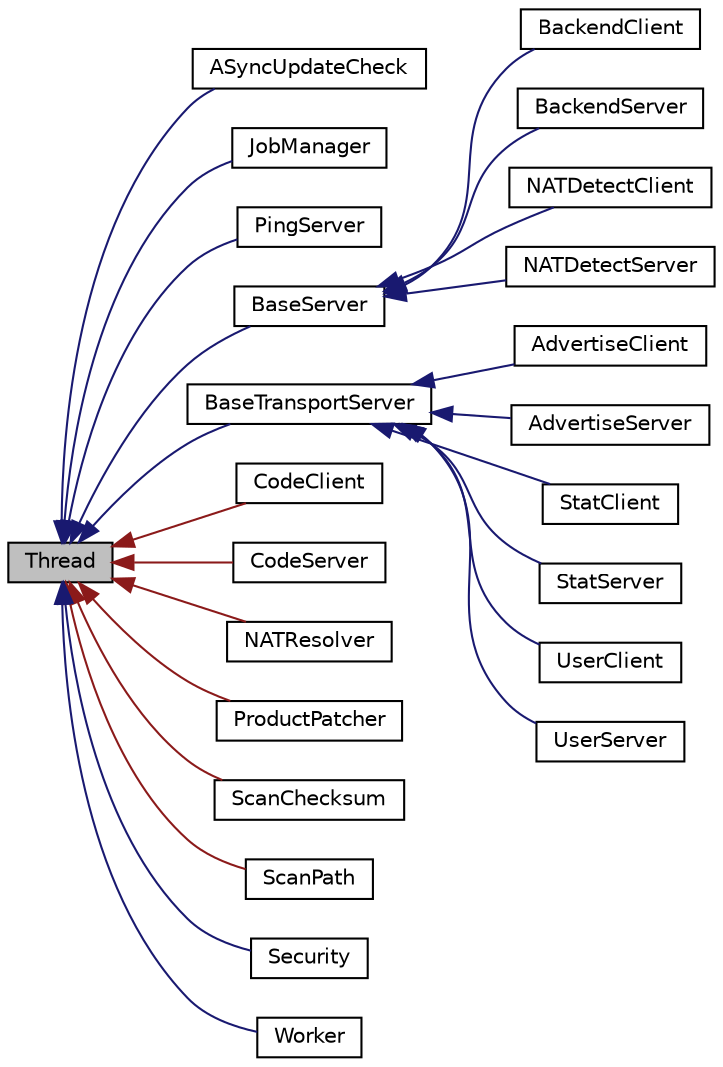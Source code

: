 digraph "Thread"
{
  edge [fontname="Helvetica",fontsize="10",labelfontname="Helvetica",labelfontsize="10"];
  node [fontname="Helvetica",fontsize="10",shape=record];
  rankdir="LR";
  Node1 [label="Thread",height=0.2,width=0.4,color="black", fillcolor="grey75", style="filled" fontcolor="black"];
  Node1 -> Node2 [dir="back",color="midnightblue",fontsize="10",style="solid",fontname="Helvetica"];
  Node2 [label="ASyncUpdateCheck",height=0.2,width=0.4,color="black", fillcolor="white", style="filled",URL="$classASyncUpdateCheck.html"];
  Node1 -> Node3 [dir="back",color="midnightblue",fontsize="10",style="solid",fontname="Helvetica"];
  Node3 [label="JobManager",height=0.2,width=0.4,color="black", fillcolor="white", style="filled",URL="$classRNReplicaNet_1_1JobManager.html"];
  Node1 -> Node4 [dir="back",color="midnightblue",fontsize="10",style="solid",fontname="Helvetica"];
  Node4 [label="PingServer",height=0.2,width=0.4,color="black", fillcolor="white", style="filled",URL="$classRNReplicaNet_1_1RNLobby_1_1AdvertiseClient_1_1PingServer.html"];
  Node1 -> Node5 [dir="back",color="midnightblue",fontsize="10",style="solid",fontname="Helvetica"];
  Node5 [label="BaseServer",height=0.2,width=0.4,color="black", fillcolor="white", style="filled",URL="$classRNReplicaNet_1_1RNLobby_1_1BaseServer.html",tooltip="A server base class that handles encrypted messages to and from a socket. "];
  Node5 -> Node6 [dir="back",color="midnightblue",fontsize="10",style="solid",fontname="Helvetica"];
  Node6 [label="BackendClient",height=0.2,width=0.4,color="black", fillcolor="white", style="filled",URL="$classRNReplicaNet_1_1RNLobby_1_1BackendClient.html"];
  Node5 -> Node7 [dir="back",color="midnightblue",fontsize="10",style="solid",fontname="Helvetica"];
  Node7 [label="BackendServer",height=0.2,width=0.4,color="black", fillcolor="white", style="filled",URL="$classRNReplicaNet_1_1RNLobby_1_1BackendServer.html"];
  Node5 -> Node8 [dir="back",color="midnightblue",fontsize="10",style="solid",fontname="Helvetica"];
  Node8 [label="NATDetectClient",height=0.2,width=0.4,color="black", fillcolor="white", style="filled",URL="$classRNReplicaNet_1_1RNLobby_1_1NATDetectClient.html"];
  Node5 -> Node9 [dir="back",color="midnightblue",fontsize="10",style="solid",fontname="Helvetica"];
  Node9 [label="NATDetectServer",height=0.2,width=0.4,color="black", fillcolor="white", style="filled",URL="$classRNReplicaNet_1_1RNLobby_1_1NATDetectServer.html"];
  Node1 -> Node10 [dir="back",color="midnightblue",fontsize="10",style="solid",fontname="Helvetica"];
  Node10 [label="BaseTransportServer",height=0.2,width=0.4,color="black", fillcolor="white", style="filled",URL="$classRNReplicaNet_1_1RNLobby_1_1BaseTransportServer.html",tooltip="A server base class that handles encrypted messages to and from a transport. "];
  Node10 -> Node11 [dir="back",color="midnightblue",fontsize="10",style="solid",fontname="Helvetica"];
  Node11 [label="AdvertiseClient",height=0.2,width=0.4,color="black", fillcolor="white", style="filled",URL="$classRNReplicaNet_1_1RNLobby_1_1AdvertiseClient.html",tooltip="Maintains a connection to the AdvertiseServer. "];
  Node10 -> Node12 [dir="back",color="midnightblue",fontsize="10",style="solid",fontname="Helvetica"];
  Node12 [label="AdvertiseServer",height=0.2,width=0.4,color="black", fillcolor="white", style="filled",URL="$classRNReplicaNet_1_1RNLobby_1_1AdvertiseServer.html"];
  Node10 -> Node13 [dir="back",color="midnightblue",fontsize="10",style="solid",fontname="Helvetica"];
  Node13 [label="StatClient",height=0.2,width=0.4,color="black", fillcolor="white", style="filled",URL="$classRNReplicaNet_1_1RNLobby_1_1StatClient.html",tooltip="Maintains a connection to the StatServer. "];
  Node10 -> Node14 [dir="back",color="midnightblue",fontsize="10",style="solid",fontname="Helvetica"];
  Node14 [label="StatServer",height=0.2,width=0.4,color="black", fillcolor="white", style="filled",URL="$classRNReplicaNet_1_1RNLobby_1_1StatServer.html"];
  Node10 -> Node15 [dir="back",color="midnightblue",fontsize="10",style="solid",fontname="Helvetica"];
  Node15 [label="UserClient",height=0.2,width=0.4,color="black", fillcolor="white", style="filled",URL="$classRNReplicaNet_1_1RNLobby_1_1UserClient.html"];
  Node10 -> Node16 [dir="back",color="midnightblue",fontsize="10",style="solid",fontname="Helvetica"];
  Node16 [label="UserServer",height=0.2,width=0.4,color="black", fillcolor="white", style="filled",URL="$classRNReplicaNet_1_1RNLobby_1_1UserServer.html"];
  Node1 -> Node17 [dir="back",color="firebrick4",fontsize="10",style="solid",fontname="Helvetica"];
  Node17 [label="CodeClient",height=0.2,width=0.4,color="black", fillcolor="white", style="filled",URL="$classRNReplicaNet_1_1RNLobby_1_1CodeClient.html",tooltip="This code client queries for the validity of codes with the RNLobby::CodeServer. "];
  Node1 -> Node18 [dir="back",color="firebrick4",fontsize="10",style="solid",fontname="Helvetica"];
  Node18 [label="CodeServer",height=0.2,width=0.4,color="black", fillcolor="white", style="filled",URL="$classRNReplicaNet_1_1RNLobby_1_1CodeServer.html"];
  Node1 -> Node19 [dir="back",color="firebrick4",fontsize="10",style="solid",fontname="Helvetica"];
  Node19 [label="NATResolver",height=0.2,width=0.4,color="black", fillcolor="white", style="filled",URL="$classRNReplicaNet_1_1RNLobby_1_1NATResolver.html"];
  Node1 -> Node20 [dir="back",color="firebrick4",fontsize="10",style="solid",fontname="Helvetica"];
  Node20 [label="ProductPatcher",height=0.2,width=0.4,color="black", fillcolor="white", style="filled",URL="$classRNReplicaNet_1_1RNLobby_1_1ProductPatcher.html"];
  Node1 -> Node21 [dir="back",color="firebrick4",fontsize="10",style="solid",fontname="Helvetica"];
  Node21 [label="ScanChecksum",height=0.2,width=0.4,color="black", fillcolor="white", style="filled",URL="$classRNReplicaNet_1_1RNLobby_1_1ScanChecksum.html",tooltip="This scans a supplied path and stores the results. "];
  Node1 -> Node22 [dir="back",color="firebrick4",fontsize="10",style="solid",fontname="Helvetica"];
  Node22 [label="ScanPath",height=0.2,width=0.4,color="black", fillcolor="white", style="filled",URL="$classRNReplicaNet_1_1RNLobby_1_1ScanPath.html",tooltip="This scans a supplied path and stores the results. "];
  Node1 -> Node23 [dir="back",color="midnightblue",fontsize="10",style="solid",fontname="Helvetica"];
  Node23 [label="Security",height=0.2,width=0.4,color="black", fillcolor="white", style="filled",URL="$classRNReplicaNet_1_1RNLobby_1_1Security.html"];
  Node1 -> Node24 [dir="back",color="midnightblue",fontsize="10",style="solid",fontname="Helvetica"];
  Node24 [label="Worker",height=0.2,width=0.4,color="black", fillcolor="white", style="filled",URL="$classRNReplicaNet_1_1Worker.html"];
}

